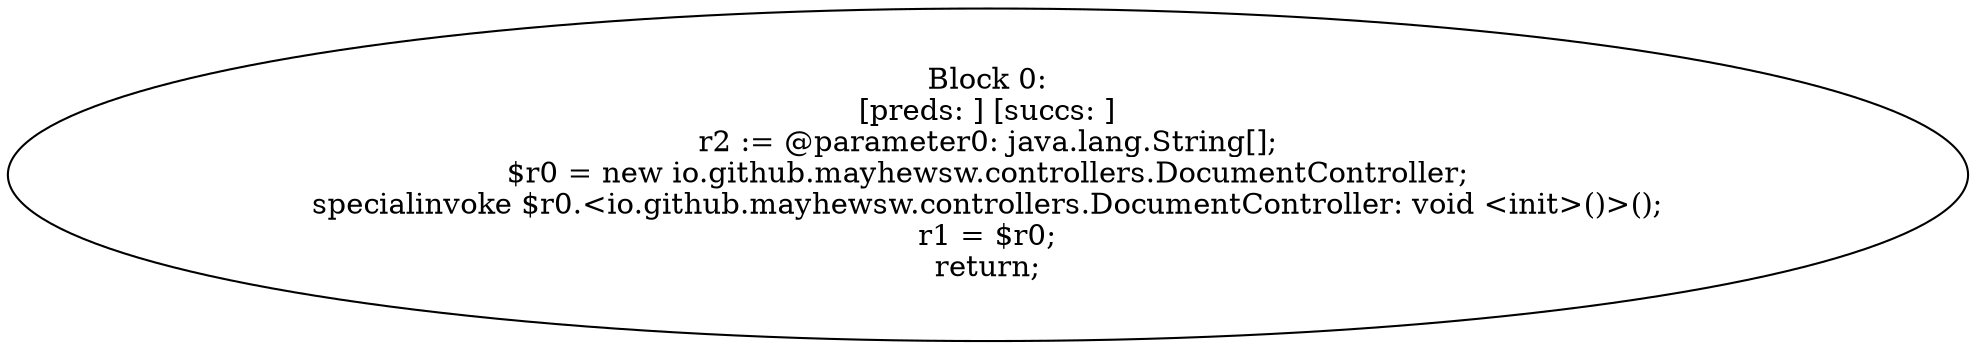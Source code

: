 digraph "unitGraph" {
    "Block 0:
[preds: ] [succs: ]
r2 := @parameter0: java.lang.String[];
$r0 = new io.github.mayhewsw.controllers.DocumentController;
specialinvoke $r0.<io.github.mayhewsw.controllers.DocumentController: void <init>()>();
r1 = $r0;
return;
"
}
